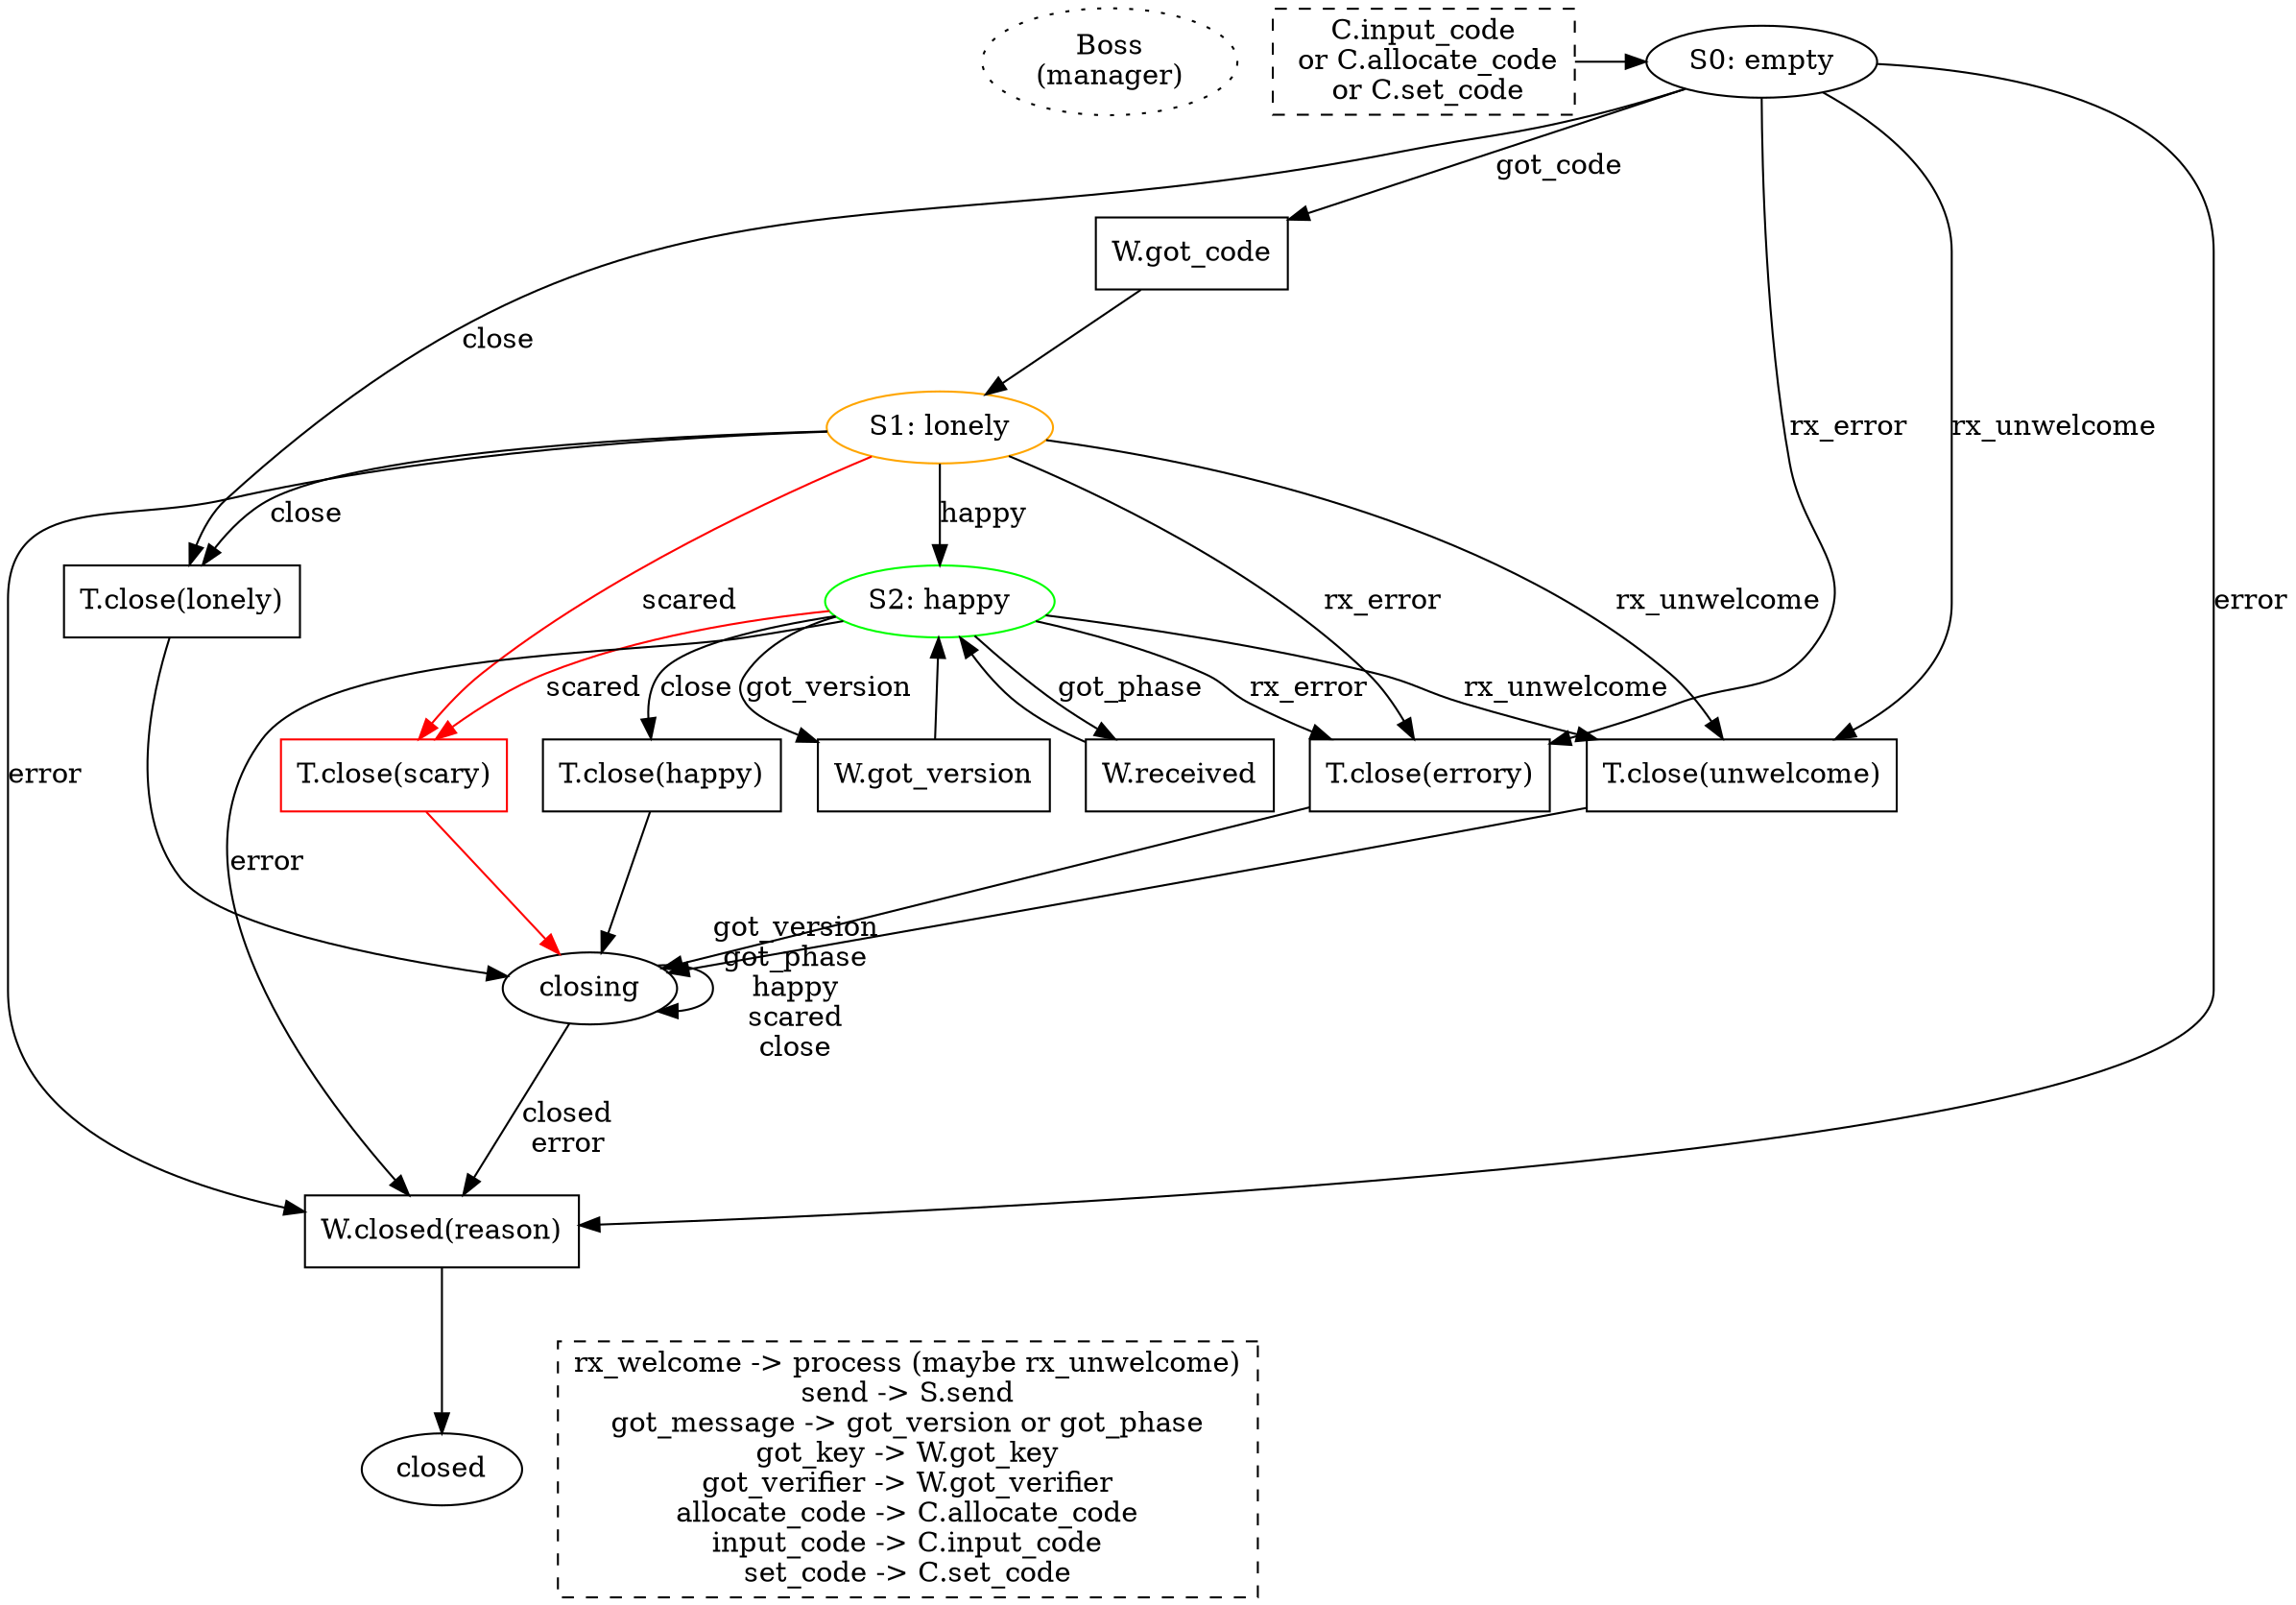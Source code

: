 digraph {

        /* could shave a RTT by committing to the nameplate early, before
        finishing the rest of the code input. While the user is still
        typing/completing the code, we claim the nameplate, open the mailbox,
        and retrieve the peer's PAKE message. Then as soon as the user
        finishes entering the code, we build our own PAKE message, send PAKE,
        compute the key, send VERSION. Starting from the Return, this saves
        two round trips. OTOH it adds consequences to hitting Tab. */

        start [label="Boss\n(manager)" style="dotted"]

        {rank=same; P0_code S0}
        P0_code [shape="box" style="dashed"
                 label="C.input_code\n or C.allocate_code\n or C.set_code"]
        P0_code -> S0
        S0 [label="S0: empty"]
        S0 -> P0_build [label="got_code"]

        S0 -> P_close_error [label="rx_error"]
        P_close_error [shape="box" label="T.close(errory)"]
        P_close_error -> S_closing
        S0 -> P_close_lonely [label="close"]

        S0 -> P_close_unwelcome [label="rx_unwelcome"]
        P_close_unwelcome [shape="box" label="T.close(unwelcome)"]
        P_close_unwelcome -> S_closing

        P0_build [shape="box" label="W.got_code"]
        P0_build -> S1
        S1 [label="S1: lonely" color="orange"]

        S1 -> S2 [label="happy"]

        S1 -> P_close_error [label="rx_error"]
        S1 -> P_close_scary [label="scared" color="red"]
        S1 -> P_close_unwelcome [label="rx_unwelcome"]
        S1 -> P_close_lonely [label="close"]
        P_close_lonely [shape="box" label="T.close(lonely)"]
        P_close_lonely -> S_closing

        P_close_scary [shape="box" label="T.close(scary)" color="red"]
        P_close_scary -> S_closing [color="red"]

        S2 [label="S2: happy" color="green"]
        S2 -> P2_close [label="close"]
        P2_close [shape="box" label="T.close(happy)"]
        P2_close -> S_closing

        S2 -> P2_got_phase [label="got_phase"]
        P2_got_phase [shape="box" label="W.received"]
        P2_got_phase -> S2

        S2 -> P2_got_version [label="got_version"]
        P2_got_version [shape="box" label="W.got_version"]
        P2_got_version -> S2

        S2 -> P_close_error [label="rx_error"]
        S2 -> P_close_scary [label="scared" color="red"]
        S2 -> P_close_unwelcome [label="rx_unwelcome"]

        S_closing [label="closing"]
        S_closing -> P_closed [label="closed\nerror"]
        S_closing -> S_closing [label="got_version\ngot_phase\nhappy\nscared\nclose"]

        P_closed [shape="box" label="W.closed(reason)"]
        P_closed -> S_closed
        S_closed [label="closed"]

        S0 -> P_closed [label="error"]
        S1 -> P_closed [label="error"]
        S2 -> P_closed [label="error"]

        {rank=same; Other S_closed}
        Other [shape="box" style="dashed"
               label="rx_welcome -> process (maybe rx_unwelcome)\nsend -> S.send\ngot_message -> got_version or got_phase\ngot_key -> W.got_key\ngot_verifier -> W.got_verifier\nallocate_code -> C.allocate_code\ninput_code -> C.input_code\nset_code -> C.set_code"
               ]


}
